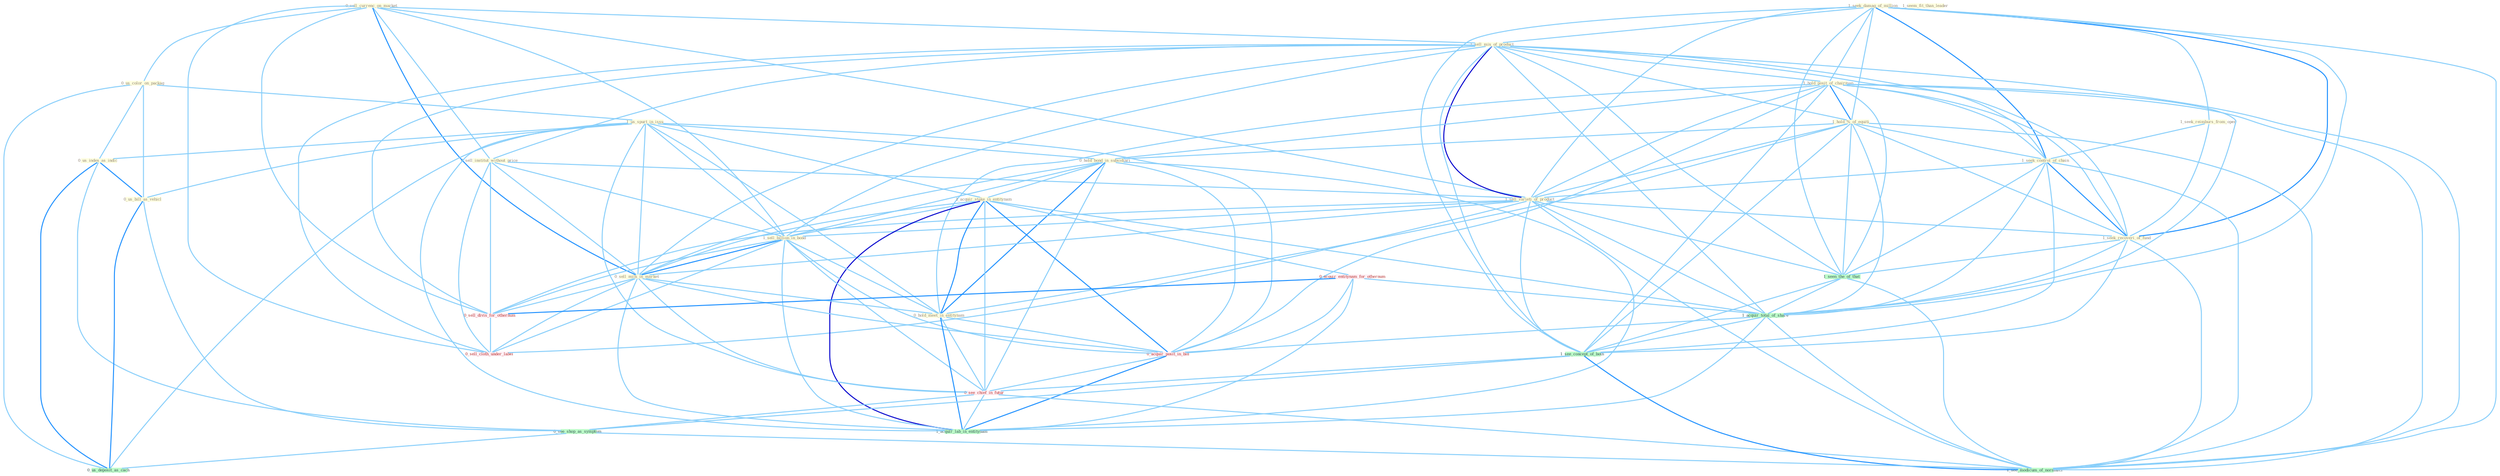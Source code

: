 Graph G{ 
    node
    [shape=polygon,style=filled,width=.5,height=.06,color="#BDFCC9",fixedsize=true,fontsize=4,
    fontcolor="#2f4f4f"];
    {node
    [color="#ffffe0", fontcolor="#8b7d6b"] "1_seek_damag_of_million " "1_seem_fit_than_leader " "1_seek_reimburs_from_oper " "0_sell_currenc_on_market " "1_sell_mix_of_product " "1_hold_posit_of_chairman " "0_sell_institut_without_price " "1_hold_%_of_equiti " "0_us_color_on_packag " "1_seek_control_of_chain " "1_us_spurt_in_issu " "0_hold_bond_in_subsidiari " "1_sell_varieti_of_product " "1_acquir_stake_in_entitynam " "1_sell_billion_in_bond " "0_us_index_as_indic " "1_seek_recoveri_of_fund " "0_sell_milk_in_market " "0_us_bill_as_vehicl " "0_hold_meet_in_entitynam "}
{node [color="#fff0f5", fontcolor="#b22222"] "0_acquir_entitynam_for_othernum " "0_sell_divis_for_othernum " "0_sell_cloth_under_label " "0_acquir_posit_in_bid " "0_see_chief_in_futur "}
edge [color="#B0E2FF"];

	"1_seek_damag_of_million " -- "1_seek_reimburs_from_oper " [w="1", color="#87cefa" ];
	"1_seek_damag_of_million " -- "1_sell_mix_of_product " [w="1", color="#87cefa" ];
	"1_seek_damag_of_million " -- "1_hold_posit_of_chairman " [w="1", color="#87cefa" ];
	"1_seek_damag_of_million " -- "1_hold_%_of_equiti " [w="1", color="#87cefa" ];
	"1_seek_damag_of_million " -- "1_seek_control_of_chain " [w="2", color="#1e90ff" , len=0.8];
	"1_seek_damag_of_million " -- "1_sell_varieti_of_product " [w="1", color="#87cefa" ];
	"1_seek_damag_of_million " -- "1_seek_recoveri_of_fund " [w="2", color="#1e90ff" , len=0.8];
	"1_seek_damag_of_million " -- "1_seen_the_of_that " [w="1", color="#87cefa" ];
	"1_seek_damag_of_million " -- "1_acquir_total_of_share " [w="1", color="#87cefa" ];
	"1_seek_damag_of_million " -- "1_see_concept_of_both " [w="1", color="#87cefa" ];
	"1_seek_damag_of_million " -- "1_see_modicum_of_normalci " [w="1", color="#87cefa" ];
	"1_seek_reimburs_from_oper " -- "1_seek_control_of_chain " [w="1", color="#87cefa" ];
	"1_seek_reimburs_from_oper " -- "1_seek_recoveri_of_fund " [w="1", color="#87cefa" ];
	"0_sell_currenc_on_market " -- "1_sell_mix_of_product " [w="1", color="#87cefa" ];
	"0_sell_currenc_on_market " -- "0_sell_institut_without_price " [w="1", color="#87cefa" ];
	"0_sell_currenc_on_market " -- "0_us_color_on_packag " [w="1", color="#87cefa" ];
	"0_sell_currenc_on_market " -- "1_sell_varieti_of_product " [w="1", color="#87cefa" ];
	"0_sell_currenc_on_market " -- "1_sell_billion_in_bond " [w="1", color="#87cefa" ];
	"0_sell_currenc_on_market " -- "0_sell_milk_in_market " [w="2", color="#1e90ff" , len=0.8];
	"0_sell_currenc_on_market " -- "0_sell_divis_for_othernum " [w="1", color="#87cefa" ];
	"0_sell_currenc_on_market " -- "0_sell_cloth_under_label " [w="1", color="#87cefa" ];
	"1_sell_mix_of_product " -- "1_hold_posit_of_chairman " [w="1", color="#87cefa" ];
	"1_sell_mix_of_product " -- "0_sell_institut_without_price " [w="1", color="#87cefa" ];
	"1_sell_mix_of_product " -- "1_hold_%_of_equiti " [w="1", color="#87cefa" ];
	"1_sell_mix_of_product " -- "1_seek_control_of_chain " [w="1", color="#87cefa" ];
	"1_sell_mix_of_product " -- "1_sell_varieti_of_product " [w="3", color="#0000cd" , len=0.6];
	"1_sell_mix_of_product " -- "1_sell_billion_in_bond " [w="1", color="#87cefa" ];
	"1_sell_mix_of_product " -- "1_seek_recoveri_of_fund " [w="1", color="#87cefa" ];
	"1_sell_mix_of_product " -- "0_sell_milk_in_market " [w="1", color="#87cefa" ];
	"1_sell_mix_of_product " -- "1_seen_the_of_that " [w="1", color="#87cefa" ];
	"1_sell_mix_of_product " -- "0_sell_divis_for_othernum " [w="1", color="#87cefa" ];
	"1_sell_mix_of_product " -- "1_acquir_total_of_share " [w="1", color="#87cefa" ];
	"1_sell_mix_of_product " -- "0_sell_cloth_under_label " [w="1", color="#87cefa" ];
	"1_sell_mix_of_product " -- "1_see_concept_of_both " [w="1", color="#87cefa" ];
	"1_sell_mix_of_product " -- "1_see_modicum_of_normalci " [w="1", color="#87cefa" ];
	"1_hold_posit_of_chairman " -- "1_hold_%_of_equiti " [w="2", color="#1e90ff" , len=0.8];
	"1_hold_posit_of_chairman " -- "1_seek_control_of_chain " [w="1", color="#87cefa" ];
	"1_hold_posit_of_chairman " -- "0_hold_bond_in_subsidiari " [w="1", color="#87cefa" ];
	"1_hold_posit_of_chairman " -- "1_sell_varieti_of_product " [w="1", color="#87cefa" ];
	"1_hold_posit_of_chairman " -- "1_seek_recoveri_of_fund " [w="1", color="#87cefa" ];
	"1_hold_posit_of_chairman " -- "0_hold_meet_in_entitynam " [w="1", color="#87cefa" ];
	"1_hold_posit_of_chairman " -- "1_seen_the_of_that " [w="1", color="#87cefa" ];
	"1_hold_posit_of_chairman " -- "1_acquir_total_of_share " [w="1", color="#87cefa" ];
	"1_hold_posit_of_chairman " -- "0_acquir_posit_in_bid " [w="1", color="#87cefa" ];
	"1_hold_posit_of_chairman " -- "1_see_concept_of_both " [w="1", color="#87cefa" ];
	"1_hold_posit_of_chairman " -- "1_see_modicum_of_normalci " [w="1", color="#87cefa" ];
	"0_sell_institut_without_price " -- "1_sell_varieti_of_product " [w="1", color="#87cefa" ];
	"0_sell_institut_without_price " -- "1_sell_billion_in_bond " [w="1", color="#87cefa" ];
	"0_sell_institut_without_price " -- "0_sell_milk_in_market " [w="1", color="#87cefa" ];
	"0_sell_institut_without_price " -- "0_sell_divis_for_othernum " [w="1", color="#87cefa" ];
	"0_sell_institut_without_price " -- "0_sell_cloth_under_label " [w="1", color="#87cefa" ];
	"1_hold_%_of_equiti " -- "1_seek_control_of_chain " [w="1", color="#87cefa" ];
	"1_hold_%_of_equiti " -- "0_hold_bond_in_subsidiari " [w="1", color="#87cefa" ];
	"1_hold_%_of_equiti " -- "1_sell_varieti_of_product " [w="1", color="#87cefa" ];
	"1_hold_%_of_equiti " -- "1_seek_recoveri_of_fund " [w="1", color="#87cefa" ];
	"1_hold_%_of_equiti " -- "0_hold_meet_in_entitynam " [w="1", color="#87cefa" ];
	"1_hold_%_of_equiti " -- "1_seen_the_of_that " [w="1", color="#87cefa" ];
	"1_hold_%_of_equiti " -- "1_acquir_total_of_share " [w="1", color="#87cefa" ];
	"1_hold_%_of_equiti " -- "1_see_concept_of_both " [w="1", color="#87cefa" ];
	"1_hold_%_of_equiti " -- "1_see_modicum_of_normalci " [w="1", color="#87cefa" ];
	"0_us_color_on_packag " -- "1_us_spurt_in_issu " [w="1", color="#87cefa" ];
	"0_us_color_on_packag " -- "0_us_index_as_indic " [w="1", color="#87cefa" ];
	"0_us_color_on_packag " -- "0_us_bill_as_vehicl " [w="1", color="#87cefa" ];
	"0_us_color_on_packag " -- "0_us_deposit_as_cach " [w="1", color="#87cefa" ];
	"1_seek_control_of_chain " -- "1_sell_varieti_of_product " [w="1", color="#87cefa" ];
	"1_seek_control_of_chain " -- "1_seek_recoveri_of_fund " [w="2", color="#1e90ff" , len=0.8];
	"1_seek_control_of_chain " -- "1_seen_the_of_that " [w="1", color="#87cefa" ];
	"1_seek_control_of_chain " -- "1_acquir_total_of_share " [w="1", color="#87cefa" ];
	"1_seek_control_of_chain " -- "1_see_concept_of_both " [w="1", color="#87cefa" ];
	"1_seek_control_of_chain " -- "1_see_modicum_of_normalci " [w="1", color="#87cefa" ];
	"1_us_spurt_in_issu " -- "0_hold_bond_in_subsidiari " [w="1", color="#87cefa" ];
	"1_us_spurt_in_issu " -- "1_acquir_stake_in_entitynam " [w="1", color="#87cefa" ];
	"1_us_spurt_in_issu " -- "1_sell_billion_in_bond " [w="1", color="#87cefa" ];
	"1_us_spurt_in_issu " -- "0_us_index_as_indic " [w="1", color="#87cefa" ];
	"1_us_spurt_in_issu " -- "0_sell_milk_in_market " [w="1", color="#87cefa" ];
	"1_us_spurt_in_issu " -- "0_us_bill_as_vehicl " [w="1", color="#87cefa" ];
	"1_us_spurt_in_issu " -- "0_hold_meet_in_entitynam " [w="1", color="#87cefa" ];
	"1_us_spurt_in_issu " -- "0_acquir_posit_in_bid " [w="1", color="#87cefa" ];
	"1_us_spurt_in_issu " -- "0_see_chief_in_futur " [w="1", color="#87cefa" ];
	"1_us_spurt_in_issu " -- "1_acquir_lab_in_entitynam " [w="1", color="#87cefa" ];
	"1_us_spurt_in_issu " -- "0_us_deposit_as_cach " [w="1", color="#87cefa" ];
	"0_hold_bond_in_subsidiari " -- "1_acquir_stake_in_entitynam " [w="1", color="#87cefa" ];
	"0_hold_bond_in_subsidiari " -- "1_sell_billion_in_bond " [w="1", color="#87cefa" ];
	"0_hold_bond_in_subsidiari " -- "0_sell_milk_in_market " [w="1", color="#87cefa" ];
	"0_hold_bond_in_subsidiari " -- "0_hold_meet_in_entitynam " [w="2", color="#1e90ff" , len=0.8];
	"0_hold_bond_in_subsidiari " -- "0_acquir_posit_in_bid " [w="1", color="#87cefa" ];
	"0_hold_bond_in_subsidiari " -- "0_see_chief_in_futur " [w="1", color="#87cefa" ];
	"0_hold_bond_in_subsidiari " -- "1_acquir_lab_in_entitynam " [w="1", color="#87cefa" ];
	"1_sell_varieti_of_product " -- "1_sell_billion_in_bond " [w="1", color="#87cefa" ];
	"1_sell_varieti_of_product " -- "1_seek_recoveri_of_fund " [w="1", color="#87cefa" ];
	"1_sell_varieti_of_product " -- "0_sell_milk_in_market " [w="1", color="#87cefa" ];
	"1_sell_varieti_of_product " -- "1_seen_the_of_that " [w="1", color="#87cefa" ];
	"1_sell_varieti_of_product " -- "0_sell_divis_for_othernum " [w="1", color="#87cefa" ];
	"1_sell_varieti_of_product " -- "1_acquir_total_of_share " [w="1", color="#87cefa" ];
	"1_sell_varieti_of_product " -- "0_sell_cloth_under_label " [w="1", color="#87cefa" ];
	"1_sell_varieti_of_product " -- "1_see_concept_of_both " [w="1", color="#87cefa" ];
	"1_sell_varieti_of_product " -- "1_see_modicum_of_normalci " [w="1", color="#87cefa" ];
	"1_acquir_stake_in_entitynam " -- "1_sell_billion_in_bond " [w="1", color="#87cefa" ];
	"1_acquir_stake_in_entitynam " -- "0_sell_milk_in_market " [w="1", color="#87cefa" ];
	"1_acquir_stake_in_entitynam " -- "0_hold_meet_in_entitynam " [w="2", color="#1e90ff" , len=0.8];
	"1_acquir_stake_in_entitynam " -- "0_acquir_entitynam_for_othernum " [w="1", color="#87cefa" ];
	"1_acquir_stake_in_entitynam " -- "1_acquir_total_of_share " [w="1", color="#87cefa" ];
	"1_acquir_stake_in_entitynam " -- "0_acquir_posit_in_bid " [w="2", color="#1e90ff" , len=0.8];
	"1_acquir_stake_in_entitynam " -- "0_see_chief_in_futur " [w="1", color="#87cefa" ];
	"1_acquir_stake_in_entitynam " -- "1_acquir_lab_in_entitynam " [w="3", color="#0000cd" , len=0.6];
	"1_sell_billion_in_bond " -- "0_sell_milk_in_market " [w="2", color="#1e90ff" , len=0.8];
	"1_sell_billion_in_bond " -- "0_hold_meet_in_entitynam " [w="1", color="#87cefa" ];
	"1_sell_billion_in_bond " -- "0_sell_divis_for_othernum " [w="1", color="#87cefa" ];
	"1_sell_billion_in_bond " -- "0_sell_cloth_under_label " [w="1", color="#87cefa" ];
	"1_sell_billion_in_bond " -- "0_acquir_posit_in_bid " [w="1", color="#87cefa" ];
	"1_sell_billion_in_bond " -- "0_see_chief_in_futur " [w="1", color="#87cefa" ];
	"1_sell_billion_in_bond " -- "1_acquir_lab_in_entitynam " [w="1", color="#87cefa" ];
	"0_us_index_as_indic " -- "0_us_bill_as_vehicl " [w="2", color="#1e90ff" , len=0.8];
	"0_us_index_as_indic " -- "0_see_shop_as_symptom " [w="1", color="#87cefa" ];
	"0_us_index_as_indic " -- "0_us_deposit_as_cach " [w="2", color="#1e90ff" , len=0.8];
	"1_seek_recoveri_of_fund " -- "1_seen_the_of_that " [w="1", color="#87cefa" ];
	"1_seek_recoveri_of_fund " -- "1_acquir_total_of_share " [w="1", color="#87cefa" ];
	"1_seek_recoveri_of_fund " -- "1_see_concept_of_both " [w="1", color="#87cefa" ];
	"1_seek_recoveri_of_fund " -- "1_see_modicum_of_normalci " [w="1", color="#87cefa" ];
	"0_sell_milk_in_market " -- "0_hold_meet_in_entitynam " [w="1", color="#87cefa" ];
	"0_sell_milk_in_market " -- "0_sell_divis_for_othernum " [w="1", color="#87cefa" ];
	"0_sell_milk_in_market " -- "0_sell_cloth_under_label " [w="1", color="#87cefa" ];
	"0_sell_milk_in_market " -- "0_acquir_posit_in_bid " [w="1", color="#87cefa" ];
	"0_sell_milk_in_market " -- "0_see_chief_in_futur " [w="1", color="#87cefa" ];
	"0_sell_milk_in_market " -- "1_acquir_lab_in_entitynam " [w="1", color="#87cefa" ];
	"0_us_bill_as_vehicl " -- "0_see_shop_as_symptom " [w="1", color="#87cefa" ];
	"0_us_bill_as_vehicl " -- "0_us_deposit_as_cach " [w="2", color="#1e90ff" , len=0.8];
	"0_hold_meet_in_entitynam " -- "0_acquir_posit_in_bid " [w="1", color="#87cefa" ];
	"0_hold_meet_in_entitynam " -- "0_see_chief_in_futur " [w="1", color="#87cefa" ];
	"0_hold_meet_in_entitynam " -- "1_acquir_lab_in_entitynam " [w="2", color="#1e90ff" , len=0.8];
	"0_acquir_entitynam_for_othernum " -- "0_sell_divis_for_othernum " [w="2", color="#1e90ff" , len=0.8];
	"0_acquir_entitynam_for_othernum " -- "1_acquir_total_of_share " [w="1", color="#87cefa" ];
	"0_acquir_entitynam_for_othernum " -- "0_acquir_posit_in_bid " [w="1", color="#87cefa" ];
	"0_acquir_entitynam_for_othernum " -- "1_acquir_lab_in_entitynam " [w="1", color="#87cefa" ];
	"1_seen_the_of_that " -- "1_acquir_total_of_share " [w="1", color="#87cefa" ];
	"1_seen_the_of_that " -- "1_see_concept_of_both " [w="1", color="#87cefa" ];
	"1_seen_the_of_that " -- "1_see_modicum_of_normalci " [w="1", color="#87cefa" ];
	"0_sell_divis_for_othernum " -- "0_sell_cloth_under_label " [w="1", color="#87cefa" ];
	"1_acquir_total_of_share " -- "0_acquir_posit_in_bid " [w="1", color="#87cefa" ];
	"1_acquir_total_of_share " -- "1_see_concept_of_both " [w="1", color="#87cefa" ];
	"1_acquir_total_of_share " -- "1_acquir_lab_in_entitynam " [w="1", color="#87cefa" ];
	"1_acquir_total_of_share " -- "1_see_modicum_of_normalci " [w="1", color="#87cefa" ];
	"0_acquir_posit_in_bid " -- "0_see_chief_in_futur " [w="1", color="#87cefa" ];
	"0_acquir_posit_in_bid " -- "1_acquir_lab_in_entitynam " [w="2", color="#1e90ff" , len=0.8];
	"1_see_concept_of_both " -- "0_see_chief_in_futur " [w="1", color="#87cefa" ];
	"1_see_concept_of_both " -- "0_see_shop_as_symptom " [w="1", color="#87cefa" ];
	"1_see_concept_of_both " -- "1_see_modicum_of_normalci " [w="2", color="#1e90ff" , len=0.8];
	"0_see_chief_in_futur " -- "0_see_shop_as_symptom " [w="1", color="#87cefa" ];
	"0_see_chief_in_futur " -- "1_acquir_lab_in_entitynam " [w="1", color="#87cefa" ];
	"0_see_chief_in_futur " -- "1_see_modicum_of_normalci " [w="1", color="#87cefa" ];
	"0_see_shop_as_symptom " -- "0_us_deposit_as_cach " [w="1", color="#87cefa" ];
	"0_see_shop_as_symptom " -- "1_see_modicum_of_normalci " [w="1", color="#87cefa" ];
}